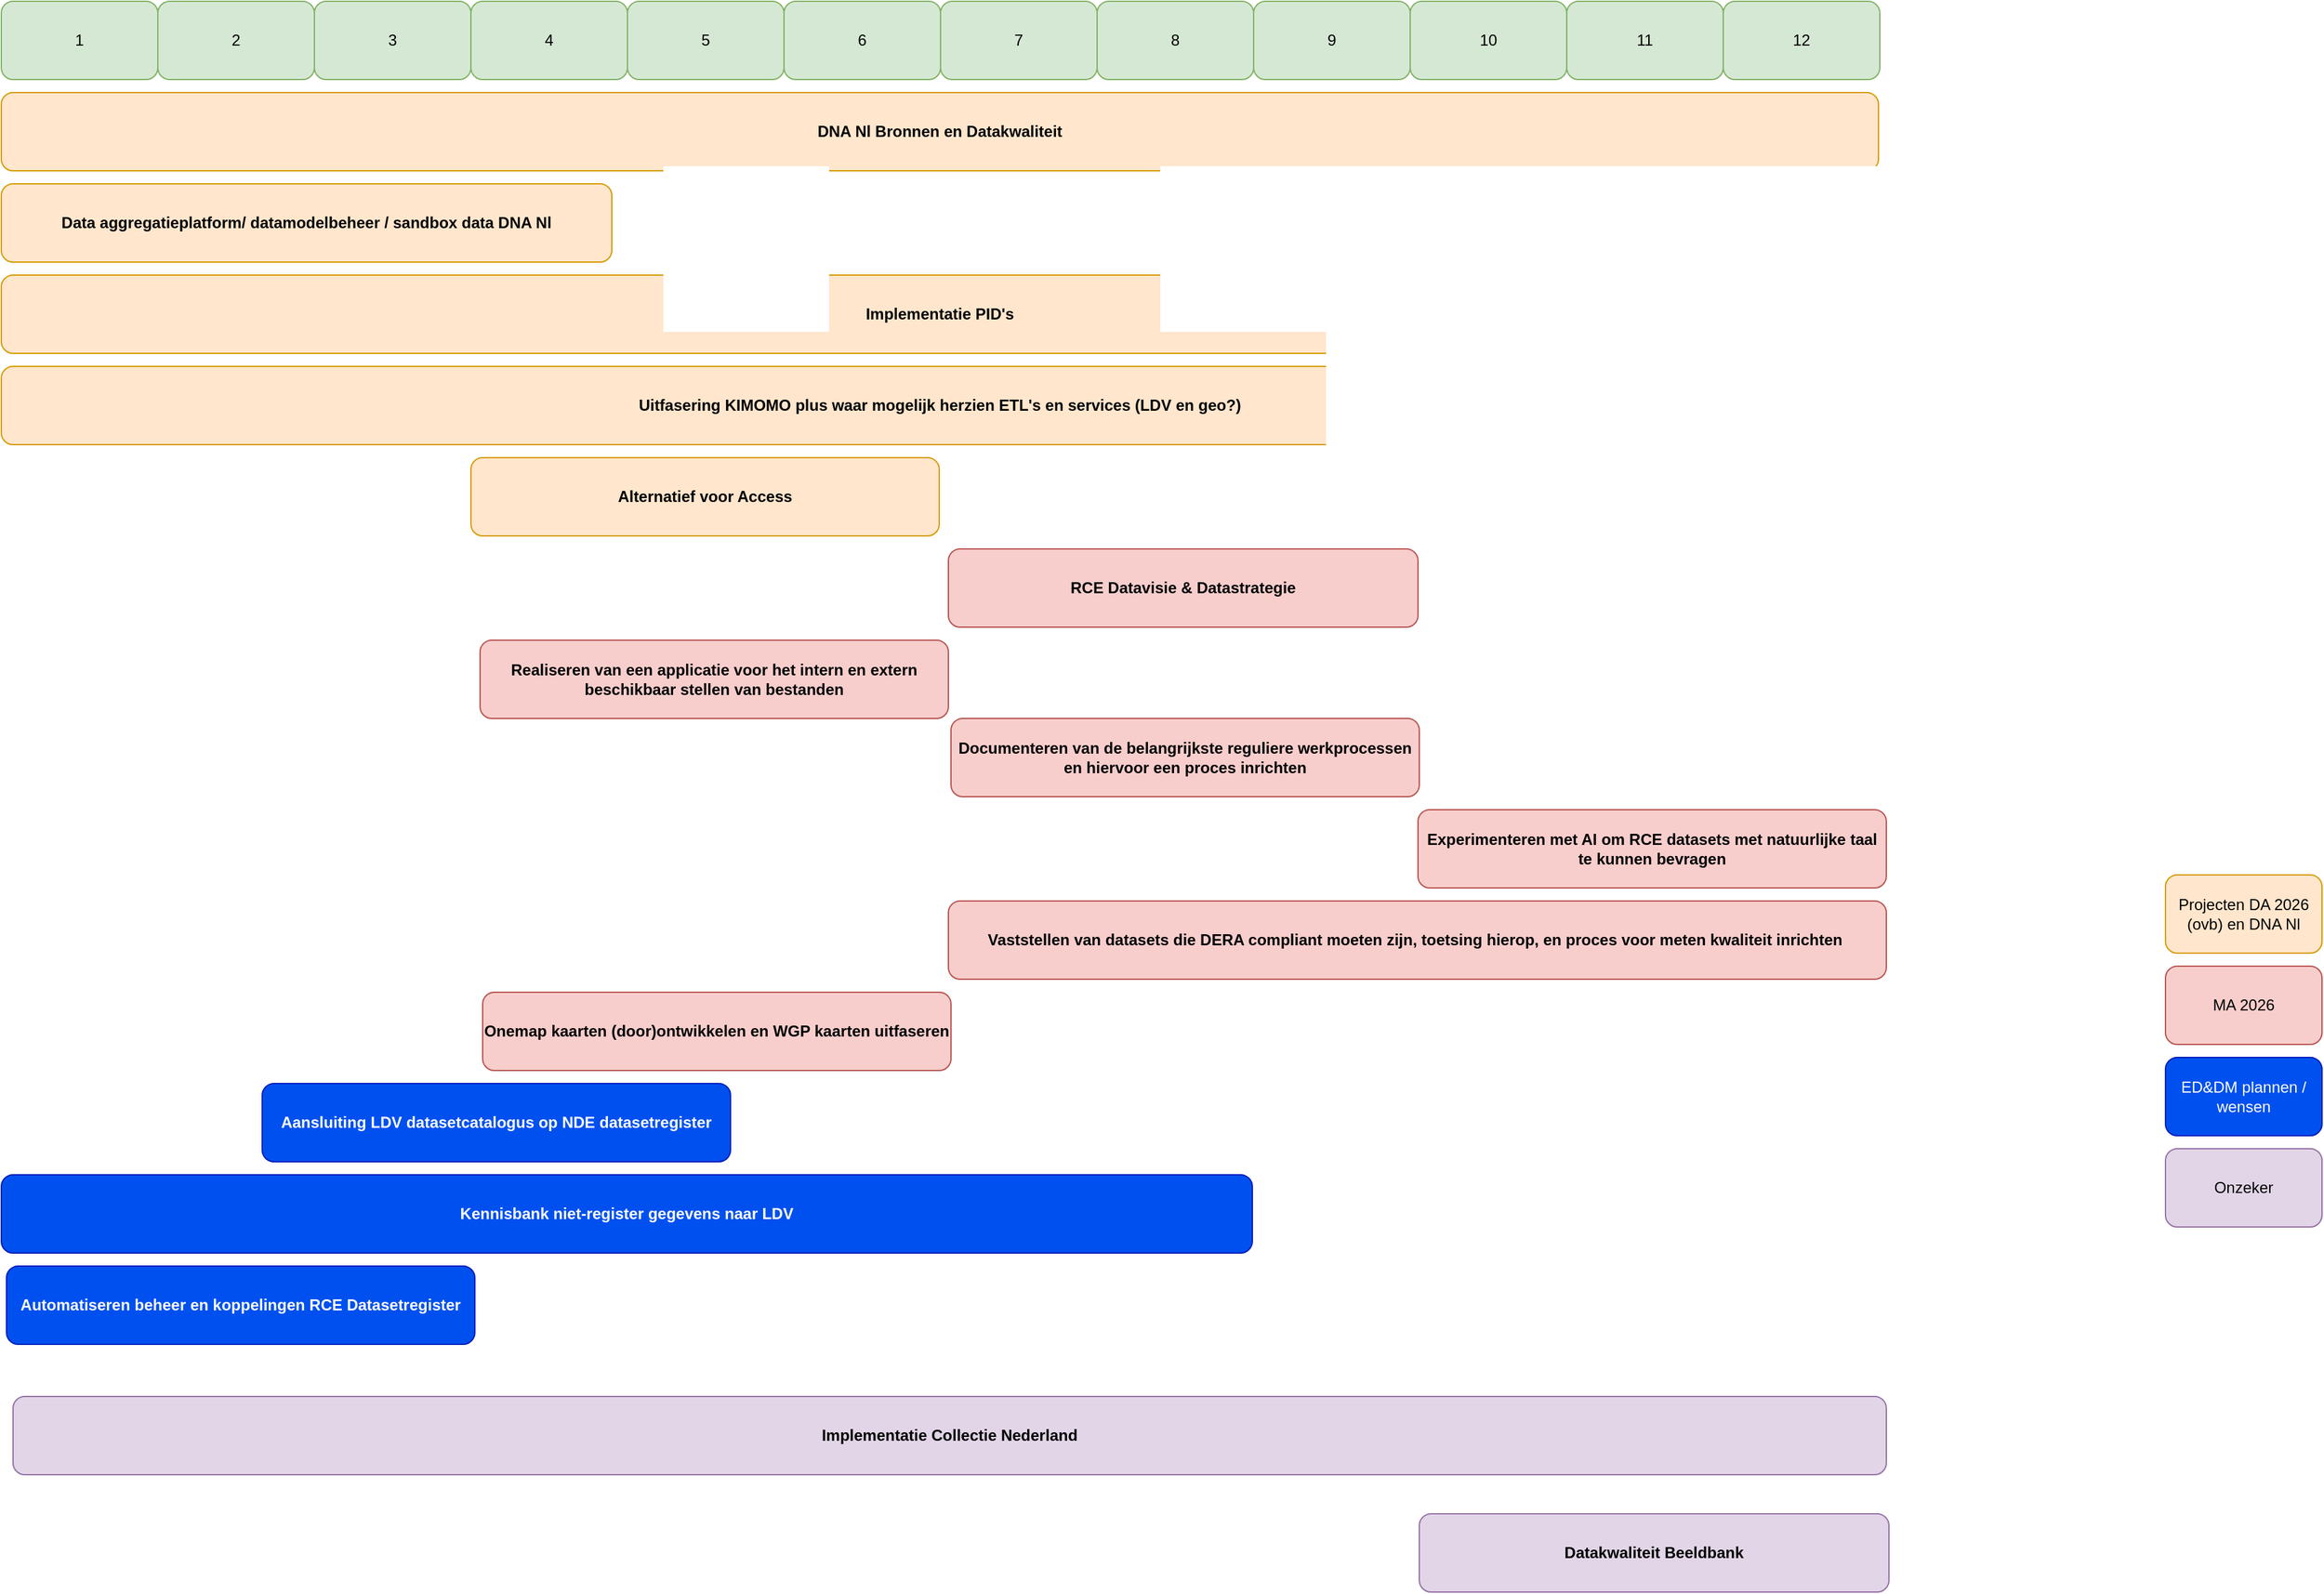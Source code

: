<mxfile version="28.2.5">
  <diagram name="Page-1" id="U-qPxButuCx1mBuPet7c">
    <mxGraphModel dx="2946" dy="1103" grid="1" gridSize="10" guides="1" tooltips="1" connect="1" arrows="1" fold="1" page="1" pageScale="1" pageWidth="827" pageHeight="1169" math="0" shadow="0">
      <root>
        <mxCell id="0" />
        <mxCell id="1" parent="0" />
        <mxCell id="P30LBm1_toSOdPhXJkdn-1" value="1" style="rounded=1;whiteSpace=wrap;html=1;fillColor=#d5e8d4;strokeColor=#82b366;" parent="1" vertex="1">
          <mxGeometry x="41" y="80" width="120" height="60" as="geometry" />
        </mxCell>
        <mxCell id="P30LBm1_toSOdPhXJkdn-2" value="4" style="rounded=1;whiteSpace=wrap;html=1;fillColor=#d5e8d4;strokeColor=#82b366;" parent="1" vertex="1">
          <mxGeometry x="401" y="80" width="120" height="60" as="geometry" />
        </mxCell>
        <mxCell id="P30LBm1_toSOdPhXJkdn-3" value="3" style="rounded=1;whiteSpace=wrap;html=1;fillColor=#d5e8d4;strokeColor=#82b366;" parent="1" vertex="1">
          <mxGeometry x="281" y="80" width="120" height="60" as="geometry" />
        </mxCell>
        <mxCell id="P30LBm1_toSOdPhXJkdn-4" value="2" style="rounded=1;whiteSpace=wrap;html=1;fillColor=#d5e8d4;strokeColor=#82b366;" parent="1" vertex="1">
          <mxGeometry x="161" y="80" width="120" height="60" as="geometry" />
        </mxCell>
        <mxCell id="P30LBm1_toSOdPhXJkdn-5" value="5" style="rounded=1;whiteSpace=wrap;html=1;fillColor=#d5e8d4;strokeColor=#82b366;" parent="1" vertex="1">
          <mxGeometry x="521" y="80" width="120" height="60" as="geometry" />
        </mxCell>
        <mxCell id="P30LBm1_toSOdPhXJkdn-6" value="6" style="rounded=1;whiteSpace=wrap;html=1;fillColor=#d5e8d4;strokeColor=#82b366;" parent="1" vertex="1">
          <mxGeometry x="641" y="80" width="120" height="60" as="geometry" />
        </mxCell>
        <mxCell id="P30LBm1_toSOdPhXJkdn-7" value="7" style="rounded=1;whiteSpace=wrap;html=1;fillColor=#d5e8d4;strokeColor=#82b366;" parent="1" vertex="1">
          <mxGeometry x="761" y="80" width="120" height="60" as="geometry" />
        </mxCell>
        <mxCell id="P30LBm1_toSOdPhXJkdn-8" value="9" style="rounded=1;whiteSpace=wrap;html=1;fillColor=#d5e8d4;strokeColor=#82b366;" parent="1" vertex="1">
          <mxGeometry x="1001" y="80" width="120" height="60" as="geometry" />
        </mxCell>
        <mxCell id="P30LBm1_toSOdPhXJkdn-9" value="8" style="rounded=1;whiteSpace=wrap;html=1;fillColor=#d5e8d4;strokeColor=#82b366;" parent="1" vertex="1">
          <mxGeometry x="881" y="80" width="120" height="60" as="geometry" />
        </mxCell>
        <mxCell id="P30LBm1_toSOdPhXJkdn-11" value="10" style="rounded=1;whiteSpace=wrap;html=1;fillColor=#d5e8d4;strokeColor=#82b366;" parent="1" vertex="1">
          <mxGeometry x="1121" y="80" width="120" height="60" as="geometry" />
        </mxCell>
        <mxCell id="P30LBm1_toSOdPhXJkdn-12" value="11" style="rounded=1;whiteSpace=wrap;html=1;fillColor=#d5e8d4;strokeColor=#82b366;" parent="1" vertex="1">
          <mxGeometry x="1241" y="80" width="120" height="60" as="geometry" />
        </mxCell>
        <mxCell id="P30LBm1_toSOdPhXJkdn-13" value="12" style="rounded=1;whiteSpace=wrap;html=1;fillColor=#d5e8d4;strokeColor=#82b366;" parent="1" vertex="1">
          <mxGeometry x="1361" y="80" width="120" height="60" as="geometry" />
        </mxCell>
        <mxCell id="WSe3DTJjHBgn2gBokQ_u-1" value="&lt;b&gt;DNA Nl Bronnen en Datakwaliteit&lt;/b&gt;" style="rounded=1;whiteSpace=wrap;html=1;fillColor=#ffe6cc;strokeColor=#d79b00;" parent="1" vertex="1">
          <mxGeometry x="41" y="150" width="1439" height="60" as="geometry" />
        </mxCell>
        <mxCell id="WSe3DTJjHBgn2gBokQ_u-2" value="&lt;b&gt;Implementatie PID&#39;s&lt;/b&gt;" style="rounded=1;whiteSpace=wrap;html=1;fillColor=#ffe6cc;strokeColor=#d79b00;" parent="1" vertex="1">
          <mxGeometry x="41" y="290" width="1439" height="60" as="geometry" />
        </mxCell>
        <mxCell id="WSe3DTJjHBgn2gBokQ_u-3" value="&lt;b&gt;RCE Datavisie &amp;amp; Datastrategie&lt;/b&gt;" style="rounded=1;whiteSpace=wrap;html=1;fillColor=#f8cecc;strokeColor=#b85450;" parent="1" vertex="1">
          <mxGeometry x="767" y="500" width="360" height="60" as="geometry" />
        </mxCell>
        <mxCell id="WSe3DTJjHBgn2gBokQ_u-4" value="&lt;b&gt;Uitfasering KIMOMO plus waar mogelijk herzien ETL&#39;s en services (LDV en geo?)&lt;/b&gt;" style="rounded=1;whiteSpace=wrap;html=1;fillColor=#ffe6cc;strokeColor=#d79b00;" parent="1" vertex="1">
          <mxGeometry x="41" y="360" width="1439" height="60" as="geometry" />
        </mxCell>
        <mxCell id="WSe3DTJjHBgn2gBokQ_u-5" value="Alternatief voor Access" style="rounded=1;whiteSpace=wrap;html=1;fillColor=#ffe6cc;strokeColor=#d79b00;fontStyle=1" parent="1" vertex="1">
          <mxGeometry x="401" y="430" width="359" height="60" as="geometry" />
        </mxCell>
        <mxCell id="IPlMhOZpeOCT5XgNRxxm-1" value="&lt;b&gt;Implementatie Collectie Nederland&lt;/b&gt;" style="rounded=1;whiteSpace=wrap;html=1;fillColor=#e1d5e7;strokeColor=#9673a6;" vertex="1" parent="1">
          <mxGeometry x="50" y="1150" width="1436" height="60" as="geometry" />
        </mxCell>
        <mxCell id="IPlMhOZpeOCT5XgNRxxm-2" value="Onzeker" style="rounded=1;whiteSpace=wrap;html=1;fillColor=#e1d5e7;strokeColor=#9673a6;" vertex="1" parent="1">
          <mxGeometry x="1700" y="960" width="120" height="60" as="geometry" />
        </mxCell>
        <mxCell id="IPlMhOZpeOCT5XgNRxxm-3" value="&lt;b&gt;Data aggregatieplatform/ datamodelbeheer / sandbox data DNA Nl&lt;/b&gt;" style="rounded=1;whiteSpace=wrap;html=1;fillColor=#ffe6cc;strokeColor=#d79b00;" vertex="1" parent="1">
          <mxGeometry x="41" y="220" width="468" height="60" as="geometry" />
        </mxCell>
        <mxCell id="IPlMhOZpeOCT5XgNRxxm-4" value="&lt;b&gt;Datakwaliteit Beeldbank&lt;/b&gt;" style="rounded=1;whiteSpace=wrap;html=1;fillColor=#e1d5e7;strokeColor=#9673a6;" vertex="1" parent="1">
          <mxGeometry x="1128" y="1240" width="360" height="60" as="geometry" />
        </mxCell>
        <mxCell id="IPlMhOZpeOCT5XgNRxxm-5" value="Projecten DA 2026 (ovb) en DNA Nl" style="rounded=1;whiteSpace=wrap;html=1;fillColor=#ffe6cc;strokeColor=#d79b00;" vertex="1" parent="1">
          <mxGeometry x="1700" y="750" width="120" height="60" as="geometry" />
        </mxCell>
        <mxCell id="IPlMhOZpeOCT5XgNRxxm-6" value="MA 2026" style="rounded=1;whiteSpace=wrap;html=1;fillColor=#f8cecc;strokeColor=#b85450;" vertex="1" parent="1">
          <mxGeometry x="1700" y="820" width="120" height="60" as="geometry" />
        </mxCell>
        <mxCell id="IPlMhOZpeOCT5XgNRxxm-7" value="&lt;b&gt;Kennisbank niet-register gegevens naar LDV&lt;/b&gt;" style="rounded=1;whiteSpace=wrap;html=1;fillColor=#0050ef;strokeColor=#001DBC;fontColor=#ffffff;" vertex="1" parent="1">
          <mxGeometry x="41" y="980" width="959" height="60" as="geometry" />
        </mxCell>
        <mxCell id="IPlMhOZpeOCT5XgNRxxm-8" value="&lt;b&gt;Realiseren van een applicatie voor het intern en extern beschikbaar stellen van bestanden&lt;/b&gt;" style="rounded=1;whiteSpace=wrap;html=1;fillColor=#f8cecc;strokeColor=#b85450;" vertex="1" parent="1">
          <mxGeometry x="408" y="570" width="359" height="60" as="geometry" />
        </mxCell>
        <mxCell id="IPlMhOZpeOCT5XgNRxxm-9" value="&lt;b&gt;Documenteren van de belangrijkste reguliere werkprocessen en hiervoor een proces inrichten&lt;/b&gt;" style="rounded=1;whiteSpace=wrap;html=1;fillColor=#f8cecc;strokeColor=#b85450;" vertex="1" parent="1">
          <mxGeometry x="769" y="630" width="359" height="60" as="geometry" />
        </mxCell>
        <mxCell id="IPlMhOZpeOCT5XgNRxxm-10" value="&lt;b&gt;Experimenteren met AI om RCE datasets met natuurlijke taal te kunnen bevragen&lt;/b&gt;" style="rounded=1;whiteSpace=wrap;html=1;fillColor=#f8cecc;strokeColor=#b85450;" vertex="1" parent="1">
          <mxGeometry x="1127" y="700" width="359" height="60" as="geometry" />
        </mxCell>
        <mxCell id="IPlMhOZpeOCT5XgNRxxm-11" value="&lt;b&gt;Vaststellen van datasets die DERA compliant moeten zijn, toetsing hierop, en proces voor meten kwaliteit inrichten&amp;nbsp;&lt;/b&gt;" style="rounded=1;whiteSpace=wrap;html=1;fillColor=#f8cecc;strokeColor=#b85450;" vertex="1" parent="1">
          <mxGeometry x="767" y="770" width="719" height="60" as="geometry" />
        </mxCell>
        <mxCell id="IPlMhOZpeOCT5XgNRxxm-13" value="&lt;b&gt;Onemap kaarten (door)ontwikkelen en WGP kaarten uitfaseren&lt;/b&gt;" style="rounded=1;whiteSpace=wrap;html=1;fillColor=#f8cecc;strokeColor=#b85450;" vertex="1" parent="1">
          <mxGeometry x="410" y="840" width="359" height="60" as="geometry" />
        </mxCell>
        <mxCell id="IPlMhOZpeOCT5XgNRxxm-14" value="&lt;b&gt;Aansluiting LDV datasetcatalogus op NDE datasetregister&lt;/b&gt;" style="rounded=1;whiteSpace=wrap;html=1;fillColor=#0050ef;strokeColor=#001DBC;fontColor=#ffffff;" vertex="1" parent="1">
          <mxGeometry x="241" y="910" width="359" height="60" as="geometry" />
        </mxCell>
        <mxCell id="IPlMhOZpeOCT5XgNRxxm-15" value="ED&amp;amp;DM plannen / wensen" style="rounded=1;whiteSpace=wrap;html=1;fillColor=#0050ef;strokeColor=#001DBC;fontColor=#ffffff;" vertex="1" parent="1">
          <mxGeometry x="1700" y="890" width="120" height="60" as="geometry" />
        </mxCell>
        <mxCell id="IPlMhOZpeOCT5XgNRxxm-16" value="&lt;b&gt;Automatiseren beheer en koppelingen RCE Datasetregister&lt;/b&gt;" style="rounded=1;whiteSpace=wrap;html=1;fillColor=#0050ef;strokeColor=#001DBC;fontColor=#ffffff;" vertex="1" parent="1">
          <mxGeometry x="45" y="1050" width="359" height="60" as="geometry" />
        </mxCell>
      </root>
    </mxGraphModel>
  </diagram>
</mxfile>
